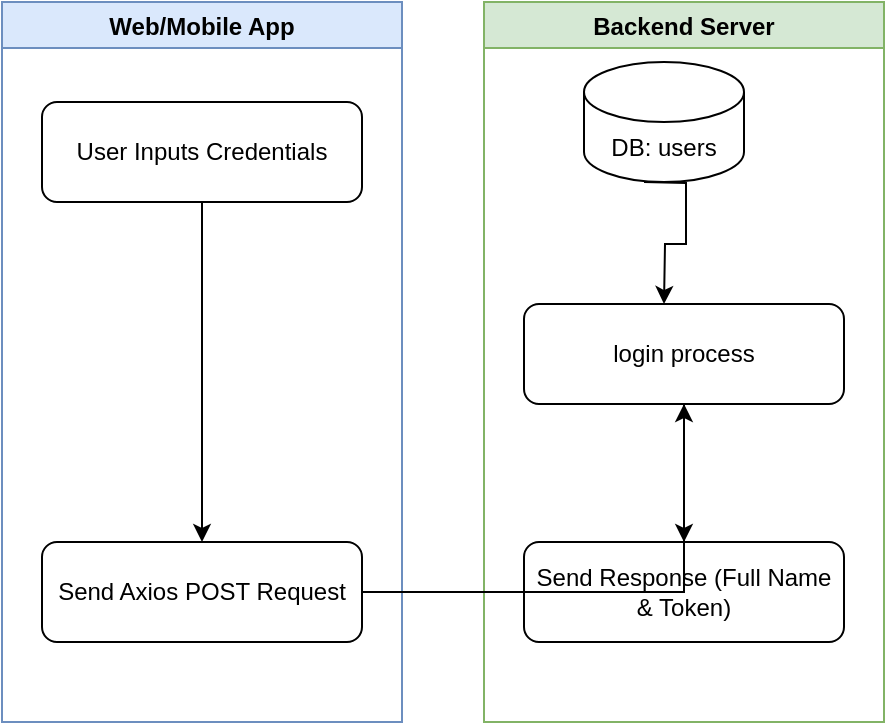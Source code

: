<mxfile version="26.0.2">
  <diagram name="User Authentication Flow" id="zxPviGL3VSvibneVVI76">
    <mxGraphModel dx="1674" dy="801" grid="1" gridSize="10" guides="1" tooltips="1" connect="1" arrows="1" fold="1" page="1" pageScale="1" pageWidth="827" pageHeight="1169" math="0" shadow="0">
      <root>
        <mxCell id="0" />
        <mxCell id="1" parent="0" />
        <mxCell id="Q9_eDyr1S9YbCXxYB9l6-1" value="Web/Mobile App" style="swimlane;fillColor=#dae8fc;strokeColor=#6c8ebf;fontColor=#000000;" vertex="1" parent="1">
          <mxGeometry width="200" height="360" as="geometry" />
        </mxCell>
        <mxCell id="Q9_eDyr1S9YbCXxYB9l6-2" value="User Inputs Credentials" style="rounded=1;whiteSpace=wrap;html=1;fillColor=#ffffff;strokeColor=#000000;fontColor=#000000;" vertex="1" parent="Q9_eDyr1S9YbCXxYB9l6-1">
          <mxGeometry x="20" y="50" width="160" height="50" as="geometry" />
        </mxCell>
        <mxCell id="Q9_eDyr1S9YbCXxYB9l6-3" value="Send Axios POST Request" style="rounded=1;whiteSpace=wrap;html=1;fillColor=#ffffff;strokeColor=#000000;fontColor=#000000;" vertex="1" parent="Q9_eDyr1S9YbCXxYB9l6-1">
          <mxGeometry x="20" y="270" width="160" height="50" as="geometry" />
        </mxCell>
        <mxCell id="Q9_eDyr1S9YbCXxYB9l6-4" value="Backend Server" style="swimlane;fillColor=#d5e8d4;strokeColor=#82b366;fontColor=#000000;" vertex="1" parent="1">
          <mxGeometry x="241" width="200" height="360" as="geometry" />
        </mxCell>
        <mxCell id="Q9_eDyr1S9YbCXxYB9l6-5" value="login process" style="rounded=1;whiteSpace=wrap;html=1;fillColor=#ffffff;strokeColor=#000000;fontColor=#000000;" vertex="1" parent="Q9_eDyr1S9YbCXxYB9l6-4">
          <mxGeometry x="20" y="151" width="160" height="50" as="geometry" />
        </mxCell>
        <mxCell id="Q9_eDyr1S9YbCXxYB9l6-6" value="Send Response (Full Name &amp; Token)" style="rounded=1;whiteSpace=wrap;html=1;fillColor=#ffffff;strokeColor=#000000;fontColor=#000000;" vertex="1" parent="Q9_eDyr1S9YbCXxYB9l6-4">
          <mxGeometry x="20" y="270" width="160" height="50" as="geometry" />
        </mxCell>
        <mxCell id="Q9_eDyr1S9YbCXxYB9l6-12" value="" style="edgeStyle=orthogonalEdgeStyle;rounded=0;orthogonalLoop=1;jettySize=auto;html=1;" edge="1" parent="Q9_eDyr1S9YbCXxYB9l6-4">
          <mxGeometry relative="1" as="geometry">
            <mxPoint x="80" y="90" as="sourcePoint" />
            <mxPoint x="90" y="151" as="targetPoint" />
          </mxGeometry>
        </mxCell>
        <mxCell id="Q9_eDyr1S9YbCXxYB9l6-10" value="DB: users" style="shape=cylinder3;whiteSpace=wrap;html=1;boundedLbl=1;backgroundOutline=1;size=15;" vertex="1" parent="Q9_eDyr1S9YbCXxYB9l6-4">
          <mxGeometry x="50" y="30" width="80" height="60" as="geometry" />
        </mxCell>
        <mxCell id="Q9_eDyr1S9YbCXxYB9l6-7" value="" style="edgeStyle=orthogonalEdgeStyle;rounded=0;orthogonalLoop=1;jettySize=auto;html=1;strokeColor=#000000;" edge="1" parent="1" source="Q9_eDyr1S9YbCXxYB9l6-2" target="Q9_eDyr1S9YbCXxYB9l6-3">
          <mxGeometry relative="1" as="geometry" />
        </mxCell>
        <mxCell id="Q9_eDyr1S9YbCXxYB9l6-8" value="" style="edgeStyle=orthogonalEdgeStyle;rounded=0;orthogonalLoop=1;jettySize=auto;html=1;strokeColor=#000000;" edge="1" parent="1" source="Q9_eDyr1S9YbCXxYB9l6-3" target="Q9_eDyr1S9YbCXxYB9l6-5">
          <mxGeometry relative="1" as="geometry" />
        </mxCell>
        <mxCell id="Q9_eDyr1S9YbCXxYB9l6-9" value="" style="edgeStyle=orthogonalEdgeStyle;rounded=0;orthogonalLoop=1;jettySize=auto;html=1;strokeColor=#000000;" edge="1" parent="1" source="Q9_eDyr1S9YbCXxYB9l6-5" target="Q9_eDyr1S9YbCXxYB9l6-6">
          <mxGeometry relative="1" as="geometry" />
        </mxCell>
      </root>
    </mxGraphModel>
  </diagram>
</mxfile>
